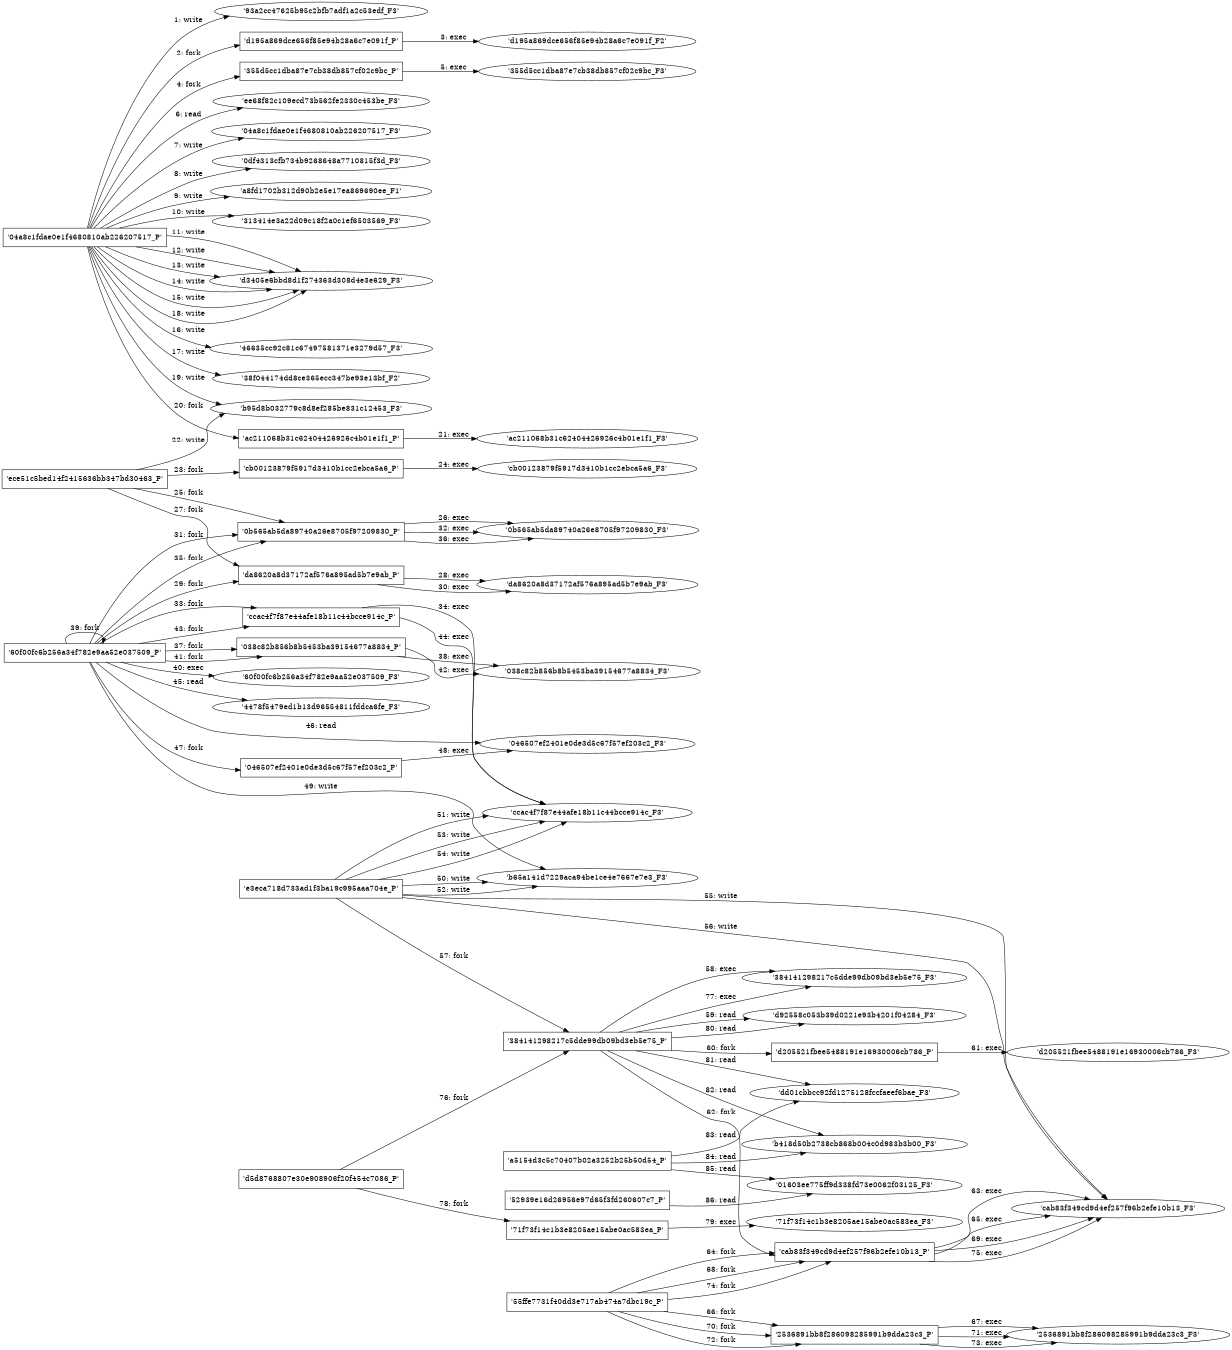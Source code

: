 digraph "D:\Learning\Paper\apt\基于CTI的攻击预警\Dataset\攻击图\ASGfromALLCTI\Espionage Group Continues Intense Campaign Against Ukraine.dot" {
rankdir="LR"
size="9"
fixedsize="false"
splines="true"
nodesep=0.3
ranksep=0
fontsize=10
overlap="scalexy"
engine= "neato"
	"'93a2cc47625b95c2bfb7adf1a2c53edf_F3'" [node_type=file shape=ellipse]
	"'04a8c1fdae0e1f4680810ab226207517_P'" [node_type=Process shape=box]
	"'04a8c1fdae0e1f4680810ab226207517_P'" -> "'93a2cc47625b95c2bfb7adf1a2c53edf_F3'" [label="1: write"]
	"'04a8c1fdae0e1f4680810ab226207517_P'" [node_type=Process shape=box]
	"'d195a869dce656f85e94b28a6c7e091f_P'" [node_type=Process shape=box]
	"'04a8c1fdae0e1f4680810ab226207517_P'" -> "'d195a869dce656f85e94b28a6c7e091f_P'" [label="2: fork"]
	"'d195a869dce656f85e94b28a6c7e091f_P'" [node_type=Process shape=box]
	"'d195a869dce656f85e94b28a6c7e091f_F2'" [node_type=File shape=ellipse]
	"'d195a869dce656f85e94b28a6c7e091f_P'" -> "'d195a869dce656f85e94b28a6c7e091f_F2'" [label="3: exec"]
	"'04a8c1fdae0e1f4680810ab226207517_P'" [node_type=Process shape=box]
	"'355d5cc1dba87e7cb38db857cf02c9bc_P'" [node_type=Process shape=box]
	"'04a8c1fdae0e1f4680810ab226207517_P'" -> "'355d5cc1dba87e7cb38db857cf02c9bc_P'" [label="4: fork"]
	"'355d5cc1dba87e7cb38db857cf02c9bc_P'" [node_type=Process shape=box]
	"'355d5cc1dba87e7cb38db857cf02c9bc_F3'" [node_type=File shape=ellipse]
	"'355d5cc1dba87e7cb38db857cf02c9bc_P'" -> "'355d5cc1dba87e7cb38db857cf02c9bc_F3'" [label="5: exec"]
	"'ee68f82c109ecd73b562fe2330c453be_F3'" [node_type=file shape=ellipse]
	"'04a8c1fdae0e1f4680810ab226207517_P'" [node_type=Process shape=box]
	"'04a8c1fdae0e1f4680810ab226207517_P'" -> "'ee68f82c109ecd73b562fe2330c453be_F3'" [label="6: read"]
	"'04a8c1fdae0e1f4680810ab226207517_F3'" [node_type=file shape=ellipse]
	"'04a8c1fdae0e1f4680810ab226207517_P'" [node_type=Process shape=box]
	"'04a8c1fdae0e1f4680810ab226207517_P'" -> "'04a8c1fdae0e1f4680810ab226207517_F3'" [label="7: write"]
	"'0df4313cfb734b9268648a7710815f3d_F3'" [node_type=file shape=ellipse]
	"'04a8c1fdae0e1f4680810ab226207517_P'" [node_type=Process shape=box]
	"'04a8c1fdae0e1f4680810ab226207517_P'" -> "'0df4313cfb734b9268648a7710815f3d_F3'" [label="8: write"]
	"'a8fd1702b312d90b2e5e17ea869690ee_F1'" [node_type=file shape=ellipse]
	"'04a8c1fdae0e1f4680810ab226207517_P'" [node_type=Process shape=box]
	"'04a8c1fdae0e1f4680810ab226207517_P'" -> "'a8fd1702b312d90b2e5e17ea869690ee_F1'" [label="9: write"]
	"'313414e3a22d09c18f2a0c1ef6503569_F3'" [node_type=file shape=ellipse]
	"'04a8c1fdae0e1f4680810ab226207517_P'" [node_type=Process shape=box]
	"'04a8c1fdae0e1f4680810ab226207517_P'" -> "'313414e3a22d09c18f2a0c1ef6503569_F3'" [label="10: write"]
	"'d3405e6bbd8d1f274363d308d4e3e629_F3'" [node_type=file shape=ellipse]
	"'04a8c1fdae0e1f4680810ab226207517_P'" [node_type=Process shape=box]
	"'04a8c1fdae0e1f4680810ab226207517_P'" -> "'d3405e6bbd8d1f274363d308d4e3e629_F3'" [label="11: write"]
	"'d3405e6bbd8d1f274363d308d4e3e629_F3'" [node_type=file shape=ellipse]
	"'04a8c1fdae0e1f4680810ab226207517_P'" [node_type=Process shape=box]
	"'04a8c1fdae0e1f4680810ab226207517_P'" -> "'d3405e6bbd8d1f274363d308d4e3e629_F3'" [label="12: write"]
	"'d3405e6bbd8d1f274363d308d4e3e629_F3'" [node_type=file shape=ellipse]
	"'04a8c1fdae0e1f4680810ab226207517_P'" [node_type=Process shape=box]
	"'04a8c1fdae0e1f4680810ab226207517_P'" -> "'d3405e6bbd8d1f274363d308d4e3e629_F3'" [label="13: write"]
	"'d3405e6bbd8d1f274363d308d4e3e629_F3'" [node_type=file shape=ellipse]
	"'04a8c1fdae0e1f4680810ab226207517_P'" [node_type=Process shape=box]
	"'04a8c1fdae0e1f4680810ab226207517_P'" -> "'d3405e6bbd8d1f274363d308d4e3e629_F3'" [label="14: write"]
	"'d3405e6bbd8d1f274363d308d4e3e629_F3'" [node_type=file shape=ellipse]
	"'04a8c1fdae0e1f4680810ab226207517_P'" [node_type=Process shape=box]
	"'04a8c1fdae0e1f4680810ab226207517_P'" -> "'d3405e6bbd8d1f274363d308d4e3e629_F3'" [label="15: write"]
	"'46635cc92c81c67497581371e3279d57_F3'" [node_type=file shape=ellipse]
	"'04a8c1fdae0e1f4680810ab226207517_P'" [node_type=Process shape=box]
	"'04a8c1fdae0e1f4680810ab226207517_P'" -> "'46635cc92c81c67497581371e3279d57_F3'" [label="16: write"]
	"'38f044174dd8ce365ecc347be93e13bf_F2'" [node_type=file shape=ellipse]
	"'04a8c1fdae0e1f4680810ab226207517_P'" [node_type=Process shape=box]
	"'04a8c1fdae0e1f4680810ab226207517_P'" -> "'38f044174dd8ce365ecc347be93e13bf_F2'" [label="17: write"]
	"'d3405e6bbd8d1f274363d308d4e3e629_F3'" [node_type=file shape=ellipse]
	"'04a8c1fdae0e1f4680810ab226207517_P'" [node_type=Process shape=box]
	"'04a8c1fdae0e1f4680810ab226207517_P'" -> "'d3405e6bbd8d1f274363d308d4e3e629_F3'" [label="18: write"]
	"'b95d8b032779c8d8ef285be831c12453_F3'" [node_type=file shape=ellipse]
	"'04a8c1fdae0e1f4680810ab226207517_P'" [node_type=Process shape=box]
	"'04a8c1fdae0e1f4680810ab226207517_P'" -> "'b95d8b032779c8d8ef285be831c12453_F3'" [label="19: write"]
	"'04a8c1fdae0e1f4680810ab226207517_P'" [node_type=Process shape=box]
	"'ac211068b31c62404426926c4b01e1f1_P'" [node_type=Process shape=box]
	"'04a8c1fdae0e1f4680810ab226207517_P'" -> "'ac211068b31c62404426926c4b01e1f1_P'" [label="20: fork"]
	"'ac211068b31c62404426926c4b01e1f1_P'" [node_type=Process shape=box]
	"'ac211068b31c62404426926c4b01e1f1_F3'" [node_type=File shape=ellipse]
	"'ac211068b31c62404426926c4b01e1f1_P'" -> "'ac211068b31c62404426926c4b01e1f1_F3'" [label="21: exec"]
	"'b95d8b032779c8d8ef285be831c12453_F3'" [node_type=file shape=ellipse]
	"'ece51c5bed14f2415636bb347bd30463_P'" [node_type=Process shape=box]
	"'ece51c5bed14f2415636bb347bd30463_P'" -> "'b95d8b032779c8d8ef285be831c12453_F3'" [label="22: write"]
	"'ece51c5bed14f2415636bb347bd30463_P'" [node_type=Process shape=box]
	"'cb00123879f5917d3410b1cc2ebca5a6_P'" [node_type=Process shape=box]
	"'ece51c5bed14f2415636bb347bd30463_P'" -> "'cb00123879f5917d3410b1cc2ebca5a6_P'" [label="23: fork"]
	"'cb00123879f5917d3410b1cc2ebca5a6_P'" [node_type=Process shape=box]
	"'cb00123879f5917d3410b1cc2ebca5a6_F3'" [node_type=File shape=ellipse]
	"'cb00123879f5917d3410b1cc2ebca5a6_P'" -> "'cb00123879f5917d3410b1cc2ebca5a6_F3'" [label="24: exec"]
	"'ece51c5bed14f2415636bb347bd30463_P'" [node_type=Process shape=box]
	"'0b565ab5da89740a26e8705f97209830_P'" [node_type=Process shape=box]
	"'ece51c5bed14f2415636bb347bd30463_P'" -> "'0b565ab5da89740a26e8705f97209830_P'" [label="25: fork"]
	"'0b565ab5da89740a26e8705f97209830_P'" [node_type=Process shape=box]
	"'0b565ab5da89740a26e8705f97209830_F3'" [node_type=File shape=ellipse]
	"'0b565ab5da89740a26e8705f97209830_P'" -> "'0b565ab5da89740a26e8705f97209830_F3'" [label="26: exec"]
	"'ece51c5bed14f2415636bb347bd30463_P'" [node_type=Process shape=box]
	"'da8620a8d37172af576a895ad5b7e9ab_P'" [node_type=Process shape=box]
	"'ece51c5bed14f2415636bb347bd30463_P'" -> "'da8620a8d37172af576a895ad5b7e9ab_P'" [label="27: fork"]
	"'da8620a8d37172af576a895ad5b7e9ab_P'" [node_type=Process shape=box]
	"'da8620a8d37172af576a895ad5b7e9ab_F3'" [node_type=File shape=ellipse]
	"'da8620a8d37172af576a895ad5b7e9ab_P'" -> "'da8620a8d37172af576a895ad5b7e9ab_F3'" [label="28: exec"]
	"'60f00fc6b256a34f782e9aa52e037509_P'" [node_type=Process shape=box]
	"'da8620a8d37172af576a895ad5b7e9ab_P'" [node_type=Process shape=box]
	"'60f00fc6b256a34f782e9aa52e037509_P'" -> "'da8620a8d37172af576a895ad5b7e9ab_P'" [label="29: fork"]
	"'da8620a8d37172af576a895ad5b7e9ab_P'" [node_type=Process shape=box]
	"'da8620a8d37172af576a895ad5b7e9ab_F3'" [node_type=File shape=ellipse]
	"'da8620a8d37172af576a895ad5b7e9ab_P'" -> "'da8620a8d37172af576a895ad5b7e9ab_F3'" [label="30: exec"]
	"'60f00fc6b256a34f782e9aa52e037509_P'" [node_type=Process shape=box]
	"'0b565ab5da89740a26e8705f97209830_P'" [node_type=Process shape=box]
	"'60f00fc6b256a34f782e9aa52e037509_P'" -> "'0b565ab5da89740a26e8705f97209830_P'" [label="31: fork"]
	"'0b565ab5da89740a26e8705f97209830_P'" [node_type=Process shape=box]
	"'0b565ab5da89740a26e8705f97209830_F3'" [node_type=File shape=ellipse]
	"'0b565ab5da89740a26e8705f97209830_P'" -> "'0b565ab5da89740a26e8705f97209830_F3'" [label="32: exec"]
	"'60f00fc6b256a34f782e9aa52e037509_P'" [node_type=Process shape=box]
	"'ccac4f7f87e44afe18b11c44bcce914c_P'" [node_type=Process shape=box]
	"'60f00fc6b256a34f782e9aa52e037509_P'" -> "'ccac4f7f87e44afe18b11c44bcce914c_P'" [label="33: fork"]
	"'ccac4f7f87e44afe18b11c44bcce914c_P'" [node_type=Process shape=box]
	"'ccac4f7f87e44afe18b11c44bcce914c_F3'" [node_type=File shape=ellipse]
	"'ccac4f7f87e44afe18b11c44bcce914c_P'" -> "'ccac4f7f87e44afe18b11c44bcce914c_F3'" [label="34: exec"]
	"'60f00fc6b256a34f782e9aa52e037509_P'" [node_type=Process shape=box]
	"'0b565ab5da89740a26e8705f97209830_P'" [node_type=Process shape=box]
	"'60f00fc6b256a34f782e9aa52e037509_P'" -> "'0b565ab5da89740a26e8705f97209830_P'" [label="35: fork"]
	"'0b565ab5da89740a26e8705f97209830_P'" [node_type=Process shape=box]
	"'0b565ab5da89740a26e8705f97209830_F3'" [node_type=File shape=ellipse]
	"'0b565ab5da89740a26e8705f97209830_P'" -> "'0b565ab5da89740a26e8705f97209830_F3'" [label="36: exec"]
	"'60f00fc6b256a34f782e9aa52e037509_P'" [node_type=Process shape=box]
	"'038c82b856b8b5453ba39154677a8834_P'" [node_type=Process shape=box]
	"'60f00fc6b256a34f782e9aa52e037509_P'" -> "'038c82b856b8b5453ba39154677a8834_P'" [label="37: fork"]
	"'038c82b856b8b5453ba39154677a8834_P'" [node_type=Process shape=box]
	"'038c82b856b8b5453ba39154677a8834_F3'" [node_type=File shape=ellipse]
	"'038c82b856b8b5453ba39154677a8834_P'" -> "'038c82b856b8b5453ba39154677a8834_F3'" [label="38: exec"]
	"'60f00fc6b256a34f782e9aa52e037509_P'" [node_type=Process shape=box]
	"'60f00fc6b256a34f782e9aa52e037509_P'" [node_type=Process shape=box]
	"'60f00fc6b256a34f782e9aa52e037509_P'" -> "'60f00fc6b256a34f782e9aa52e037509_P'" [label="39: fork"]
	"'60f00fc6b256a34f782e9aa52e037509_P'" [node_type=Process shape=box]
	"'60f00fc6b256a34f782e9aa52e037509_F3'" [node_type=File shape=ellipse]
	"'60f00fc6b256a34f782e9aa52e037509_P'" -> "'60f00fc6b256a34f782e9aa52e037509_F3'" [label="40: exec"]
	"'60f00fc6b256a34f782e9aa52e037509_P'" [node_type=Process shape=box]
	"'038c82b856b8b5453ba39154677a8834_P'" [node_type=Process shape=box]
	"'60f00fc6b256a34f782e9aa52e037509_P'" -> "'038c82b856b8b5453ba39154677a8834_P'" [label="41: fork"]
	"'038c82b856b8b5453ba39154677a8834_P'" [node_type=Process shape=box]
	"'038c82b856b8b5453ba39154677a8834_F3'" [node_type=File shape=ellipse]
	"'038c82b856b8b5453ba39154677a8834_P'" -> "'038c82b856b8b5453ba39154677a8834_F3'" [label="42: exec"]
	"'60f00fc6b256a34f782e9aa52e037509_P'" [node_type=Process shape=box]
	"'ccac4f7f87e44afe18b11c44bcce914c_P'" [node_type=Process shape=box]
	"'60f00fc6b256a34f782e9aa52e037509_P'" -> "'ccac4f7f87e44afe18b11c44bcce914c_P'" [label="43: fork"]
	"'ccac4f7f87e44afe18b11c44bcce914c_P'" [node_type=Process shape=box]
	"'ccac4f7f87e44afe18b11c44bcce914c_F3'" [node_type=File shape=ellipse]
	"'ccac4f7f87e44afe18b11c44bcce914c_P'" -> "'ccac4f7f87e44afe18b11c44bcce914c_F3'" [label="44: exec"]
	"'4478f5479ed1b13d96554811fddca6fe_F3'" [node_type=file shape=ellipse]
	"'60f00fc6b256a34f782e9aa52e037509_P'" [node_type=Process shape=box]
	"'60f00fc6b256a34f782e9aa52e037509_P'" -> "'4478f5479ed1b13d96554811fddca6fe_F3'" [label="45: read"]
	"'046507ef2401e0de3d5c67f57ef203c2_F3'" [node_type=file shape=ellipse]
	"'60f00fc6b256a34f782e9aa52e037509_P'" [node_type=Process shape=box]
	"'60f00fc6b256a34f782e9aa52e037509_P'" -> "'046507ef2401e0de3d5c67f57ef203c2_F3'" [label="46: read"]
	"'60f00fc6b256a34f782e9aa52e037509_P'" [node_type=Process shape=box]
	"'046507ef2401e0de3d5c67f57ef203c2_P'" [node_type=Process shape=box]
	"'60f00fc6b256a34f782e9aa52e037509_P'" -> "'046507ef2401e0de3d5c67f57ef203c2_P'" [label="47: fork"]
	"'046507ef2401e0de3d5c67f57ef203c2_P'" [node_type=Process shape=box]
	"'046507ef2401e0de3d5c67f57ef203c2_F3'" [node_type=File shape=ellipse]
	"'046507ef2401e0de3d5c67f57ef203c2_P'" -> "'046507ef2401e0de3d5c67f57ef203c2_F3'" [label="48: exec"]
	"'b65a141d7229aca94be1ce4e7667e7e3_F3'" [node_type=file shape=ellipse]
	"'60f00fc6b256a34f782e9aa52e037509_P'" [node_type=Process shape=box]
	"'60f00fc6b256a34f782e9aa52e037509_P'" -> "'b65a141d7229aca94be1ce4e7667e7e3_F3'" [label="49: write"]
	"'b65a141d7229aca94be1ce4e7667e7e3_F3'" [node_type=file shape=ellipse]
	"'e3eca718d733ad1f3ba19c995aaa704e_P'" [node_type=Process shape=box]
	"'e3eca718d733ad1f3ba19c995aaa704e_P'" -> "'b65a141d7229aca94be1ce4e7667e7e3_F3'" [label="50: write"]
	"'ccac4f7f87e44afe18b11c44bcce914c_F3'" [node_type=file shape=ellipse]
	"'e3eca718d733ad1f3ba19c995aaa704e_P'" [node_type=Process shape=box]
	"'e3eca718d733ad1f3ba19c995aaa704e_P'" -> "'ccac4f7f87e44afe18b11c44bcce914c_F3'" [label="51: write"]
	"'b65a141d7229aca94be1ce4e7667e7e3_F3'" [node_type=file shape=ellipse]
	"'e3eca718d733ad1f3ba19c995aaa704e_P'" [node_type=Process shape=box]
	"'e3eca718d733ad1f3ba19c995aaa704e_P'" -> "'b65a141d7229aca94be1ce4e7667e7e3_F3'" [label="52: write"]
	"'ccac4f7f87e44afe18b11c44bcce914c_F3'" [node_type=file shape=ellipse]
	"'e3eca718d733ad1f3ba19c995aaa704e_P'" [node_type=Process shape=box]
	"'e3eca718d733ad1f3ba19c995aaa704e_P'" -> "'ccac4f7f87e44afe18b11c44bcce914c_F3'" [label="53: write"]
	"'ccac4f7f87e44afe18b11c44bcce914c_F3'" [node_type=file shape=ellipse]
	"'e3eca718d733ad1f3ba19c995aaa704e_P'" [node_type=Process shape=box]
	"'e3eca718d733ad1f3ba19c995aaa704e_P'" -> "'ccac4f7f87e44afe18b11c44bcce914c_F3'" [label="54: write"]
	"'cab83f349cd9d4ef257f96b2efe10b13_F3'" [node_type=file shape=ellipse]
	"'e3eca718d733ad1f3ba19c995aaa704e_P'" [node_type=Process shape=box]
	"'e3eca718d733ad1f3ba19c995aaa704e_P'" -> "'cab83f349cd9d4ef257f96b2efe10b13_F3'" [label="55: write"]
	"'cab83f349cd9d4ef257f96b2efe10b13_F3'" [node_type=file shape=ellipse]
	"'e3eca718d733ad1f3ba19c995aaa704e_P'" [node_type=Process shape=box]
	"'e3eca718d733ad1f3ba19c995aaa704e_P'" -> "'cab83f349cd9d4ef257f96b2efe10b13_F3'" [label="56: write"]
	"'e3eca718d733ad1f3ba19c995aaa704e_P'" [node_type=Process shape=box]
	"'384141298217c5dde99db09bd3eb5e75_P'" [node_type=Process shape=box]
	"'e3eca718d733ad1f3ba19c995aaa704e_P'" -> "'384141298217c5dde99db09bd3eb5e75_P'" [label="57: fork"]
	"'384141298217c5dde99db09bd3eb5e75_P'" [node_type=Process shape=box]
	"'384141298217c5dde99db09bd3eb5e75_F3'" [node_type=File shape=ellipse]
	"'384141298217c5dde99db09bd3eb5e75_P'" -> "'384141298217c5dde99db09bd3eb5e75_F3'" [label="58: exec"]
	"'d92558c053b39d0221e93b4201f04284_F3'" [node_type=file shape=ellipse]
	"'384141298217c5dde99db09bd3eb5e75_P'" [node_type=Process shape=box]
	"'384141298217c5dde99db09bd3eb5e75_P'" -> "'d92558c053b39d0221e93b4201f04284_F3'" [label="59: read"]
	"'384141298217c5dde99db09bd3eb5e75_P'" [node_type=Process shape=box]
	"'d205521fbee5488191e16930006cb786_P'" [node_type=Process shape=box]
	"'384141298217c5dde99db09bd3eb5e75_P'" -> "'d205521fbee5488191e16930006cb786_P'" [label="60: fork"]
	"'d205521fbee5488191e16930006cb786_P'" [node_type=Process shape=box]
	"'d205521fbee5488191e16930006cb786_F3'" [node_type=File shape=ellipse]
	"'d205521fbee5488191e16930006cb786_P'" -> "'d205521fbee5488191e16930006cb786_F3'" [label="61: exec"]
	"'384141298217c5dde99db09bd3eb5e75_P'" [node_type=Process shape=box]
	"'cab83f349cd9d4ef257f96b2efe10b13_P'" [node_type=Process shape=box]
	"'384141298217c5dde99db09bd3eb5e75_P'" -> "'cab83f349cd9d4ef257f96b2efe10b13_P'" [label="62: fork"]
	"'cab83f349cd9d4ef257f96b2efe10b13_P'" [node_type=Process shape=box]
	"'cab83f349cd9d4ef257f96b2efe10b13_F3'" [node_type=File shape=ellipse]
	"'cab83f349cd9d4ef257f96b2efe10b13_P'" -> "'cab83f349cd9d4ef257f96b2efe10b13_F3'" [label="63: exec"]
	"'55ffe7731f40dd3e717ab474a7dbc19c_P'" [node_type=Process shape=box]
	"'cab83f349cd9d4ef257f96b2efe10b13_P'" [node_type=Process shape=box]
	"'55ffe7731f40dd3e717ab474a7dbc19c_P'" -> "'cab83f349cd9d4ef257f96b2efe10b13_P'" [label="64: fork"]
	"'cab83f349cd9d4ef257f96b2efe10b13_P'" [node_type=Process shape=box]
	"'cab83f349cd9d4ef257f96b2efe10b13_F3'" [node_type=File shape=ellipse]
	"'cab83f349cd9d4ef257f96b2efe10b13_P'" -> "'cab83f349cd9d4ef257f96b2efe10b13_F3'" [label="65: exec"]
	"'55ffe7731f40dd3e717ab474a7dbc19c_P'" [node_type=Process shape=box]
	"'2536891bb8f286098285991b9dda23c3_P'" [node_type=Process shape=box]
	"'55ffe7731f40dd3e717ab474a7dbc19c_P'" -> "'2536891bb8f286098285991b9dda23c3_P'" [label="66: fork"]
	"'2536891bb8f286098285991b9dda23c3_P'" [node_type=Process shape=box]
	"'2536891bb8f286098285991b9dda23c3_F3'" [node_type=File shape=ellipse]
	"'2536891bb8f286098285991b9dda23c3_P'" -> "'2536891bb8f286098285991b9dda23c3_F3'" [label="67: exec"]
	"'55ffe7731f40dd3e717ab474a7dbc19c_P'" [node_type=Process shape=box]
	"'cab83f349cd9d4ef257f96b2efe10b13_P'" [node_type=Process shape=box]
	"'55ffe7731f40dd3e717ab474a7dbc19c_P'" -> "'cab83f349cd9d4ef257f96b2efe10b13_P'" [label="68: fork"]
	"'cab83f349cd9d4ef257f96b2efe10b13_P'" [node_type=Process shape=box]
	"'cab83f349cd9d4ef257f96b2efe10b13_F3'" [node_type=File shape=ellipse]
	"'cab83f349cd9d4ef257f96b2efe10b13_P'" -> "'cab83f349cd9d4ef257f96b2efe10b13_F3'" [label="69: exec"]
	"'55ffe7731f40dd3e717ab474a7dbc19c_P'" [node_type=Process shape=box]
	"'2536891bb8f286098285991b9dda23c3_P'" [node_type=Process shape=box]
	"'55ffe7731f40dd3e717ab474a7dbc19c_P'" -> "'2536891bb8f286098285991b9dda23c3_P'" [label="70: fork"]
	"'2536891bb8f286098285991b9dda23c3_P'" [node_type=Process shape=box]
	"'2536891bb8f286098285991b9dda23c3_F3'" [node_type=File shape=ellipse]
	"'2536891bb8f286098285991b9dda23c3_P'" -> "'2536891bb8f286098285991b9dda23c3_F3'" [label="71: exec"]
	"'55ffe7731f40dd3e717ab474a7dbc19c_P'" [node_type=Process shape=box]
	"'2536891bb8f286098285991b9dda23c3_P'" [node_type=Process shape=box]
	"'55ffe7731f40dd3e717ab474a7dbc19c_P'" -> "'2536891bb8f286098285991b9dda23c3_P'" [label="72: fork"]
	"'2536891bb8f286098285991b9dda23c3_P'" [node_type=Process shape=box]
	"'2536891bb8f286098285991b9dda23c3_F3'" [node_type=File shape=ellipse]
	"'2536891bb8f286098285991b9dda23c3_P'" -> "'2536891bb8f286098285991b9dda23c3_F3'" [label="73: exec"]
	"'55ffe7731f40dd3e717ab474a7dbc19c_P'" [node_type=Process shape=box]
	"'cab83f349cd9d4ef257f96b2efe10b13_P'" [node_type=Process shape=box]
	"'55ffe7731f40dd3e717ab474a7dbc19c_P'" -> "'cab83f349cd9d4ef257f96b2efe10b13_P'" [label="74: fork"]
	"'cab83f349cd9d4ef257f96b2efe10b13_P'" [node_type=Process shape=box]
	"'cab83f349cd9d4ef257f96b2efe10b13_F3'" [node_type=File shape=ellipse]
	"'cab83f349cd9d4ef257f96b2efe10b13_P'" -> "'cab83f349cd9d4ef257f96b2efe10b13_F3'" [label="75: exec"]
	"'d5d8768807e30e908906f20f454c7086_P'" [node_type=Process shape=box]
	"'384141298217c5dde99db09bd3eb5e75_P'" [node_type=Process shape=box]
	"'d5d8768807e30e908906f20f454c7086_P'" -> "'384141298217c5dde99db09bd3eb5e75_P'" [label="76: fork"]
	"'384141298217c5dde99db09bd3eb5e75_P'" [node_type=Process shape=box]
	"'384141298217c5dde99db09bd3eb5e75_F3'" [node_type=File shape=ellipse]
	"'384141298217c5dde99db09bd3eb5e75_P'" -> "'384141298217c5dde99db09bd3eb5e75_F3'" [label="77: exec"]
	"'d5d8768807e30e908906f20f454c7086_P'" [node_type=Process shape=box]
	"'71f73f14c1b3e8205ae15abe0ac583ea_P'" [node_type=Process shape=box]
	"'d5d8768807e30e908906f20f454c7086_P'" -> "'71f73f14c1b3e8205ae15abe0ac583ea_P'" [label="78: fork"]
	"'71f73f14c1b3e8205ae15abe0ac583ea_P'" [node_type=Process shape=box]
	"'71f73f14c1b3e8205ae15abe0ac583ea_F3'" [node_type=File shape=ellipse]
	"'71f73f14c1b3e8205ae15abe0ac583ea_P'" -> "'71f73f14c1b3e8205ae15abe0ac583ea_F3'" [label="79: exec"]
	"'d92558c053b39d0221e93b4201f04284_F3'" [node_type=file shape=ellipse]
	"'384141298217c5dde99db09bd3eb5e75_P'" [node_type=Process shape=box]
	"'384141298217c5dde99db09bd3eb5e75_P'" -> "'d92558c053b39d0221e93b4201f04284_F3'" [label="80: read"]
	"'dd01cbbcc92fd1275128fccfaeef6bae_F3'" [node_type=file shape=ellipse]
	"'384141298217c5dde99db09bd3eb5e75_P'" [node_type=Process shape=box]
	"'384141298217c5dde99db09bd3eb5e75_P'" -> "'dd01cbbcc92fd1275128fccfaeef6bae_F3'" [label="81: read"]
	"'b418d50b2738cb868b004c0d983b3b00_F3'" [node_type=file shape=ellipse]
	"'384141298217c5dde99db09bd3eb5e75_P'" [node_type=Process shape=box]
	"'384141298217c5dde99db09bd3eb5e75_P'" -> "'b418d50b2738cb868b004c0d983b3b00_F3'" [label="82: read"]
	"'dd01cbbcc92fd1275128fccfaeef6bae_F3'" [node_type=file shape=ellipse]
	"'a5154d3c5c70407b02a3252b25b50d54_P'" [node_type=Process shape=box]
	"'a5154d3c5c70407b02a3252b25b50d54_P'" -> "'dd01cbbcc92fd1275128fccfaeef6bae_F3'" [label="83: read"]
	"'b418d50b2738cb868b004c0d983b3b00_F3'" [node_type=file shape=ellipse]
	"'a5154d3c5c70407b02a3252b25b50d54_P'" [node_type=Process shape=box]
	"'a5154d3c5c70407b02a3252b25b50d54_P'" -> "'b418d50b2738cb868b004c0d983b3b00_F3'" [label="84: read"]
	"'01603ee775ff9d338fd73e0062f03125_F3'" [node_type=file shape=ellipse]
	"'a5154d3c5c70407b02a3252b25b50d54_P'" [node_type=Process shape=box]
	"'a5154d3c5c70407b02a3252b25b50d54_P'" -> "'01603ee775ff9d338fd73e0062f03125_F3'" [label="85: read"]
	"'01603ee775ff9d338fd73e0062f03125_F3'" [node_type=file shape=ellipse]
	"'52939e16d26956e97d65f3fd260607c7_P'" [node_type=Process shape=box]
	"'52939e16d26956e97d65f3fd260607c7_P'" -> "'01603ee775ff9d338fd73e0062f03125_F3'" [label="86: read"]
}
